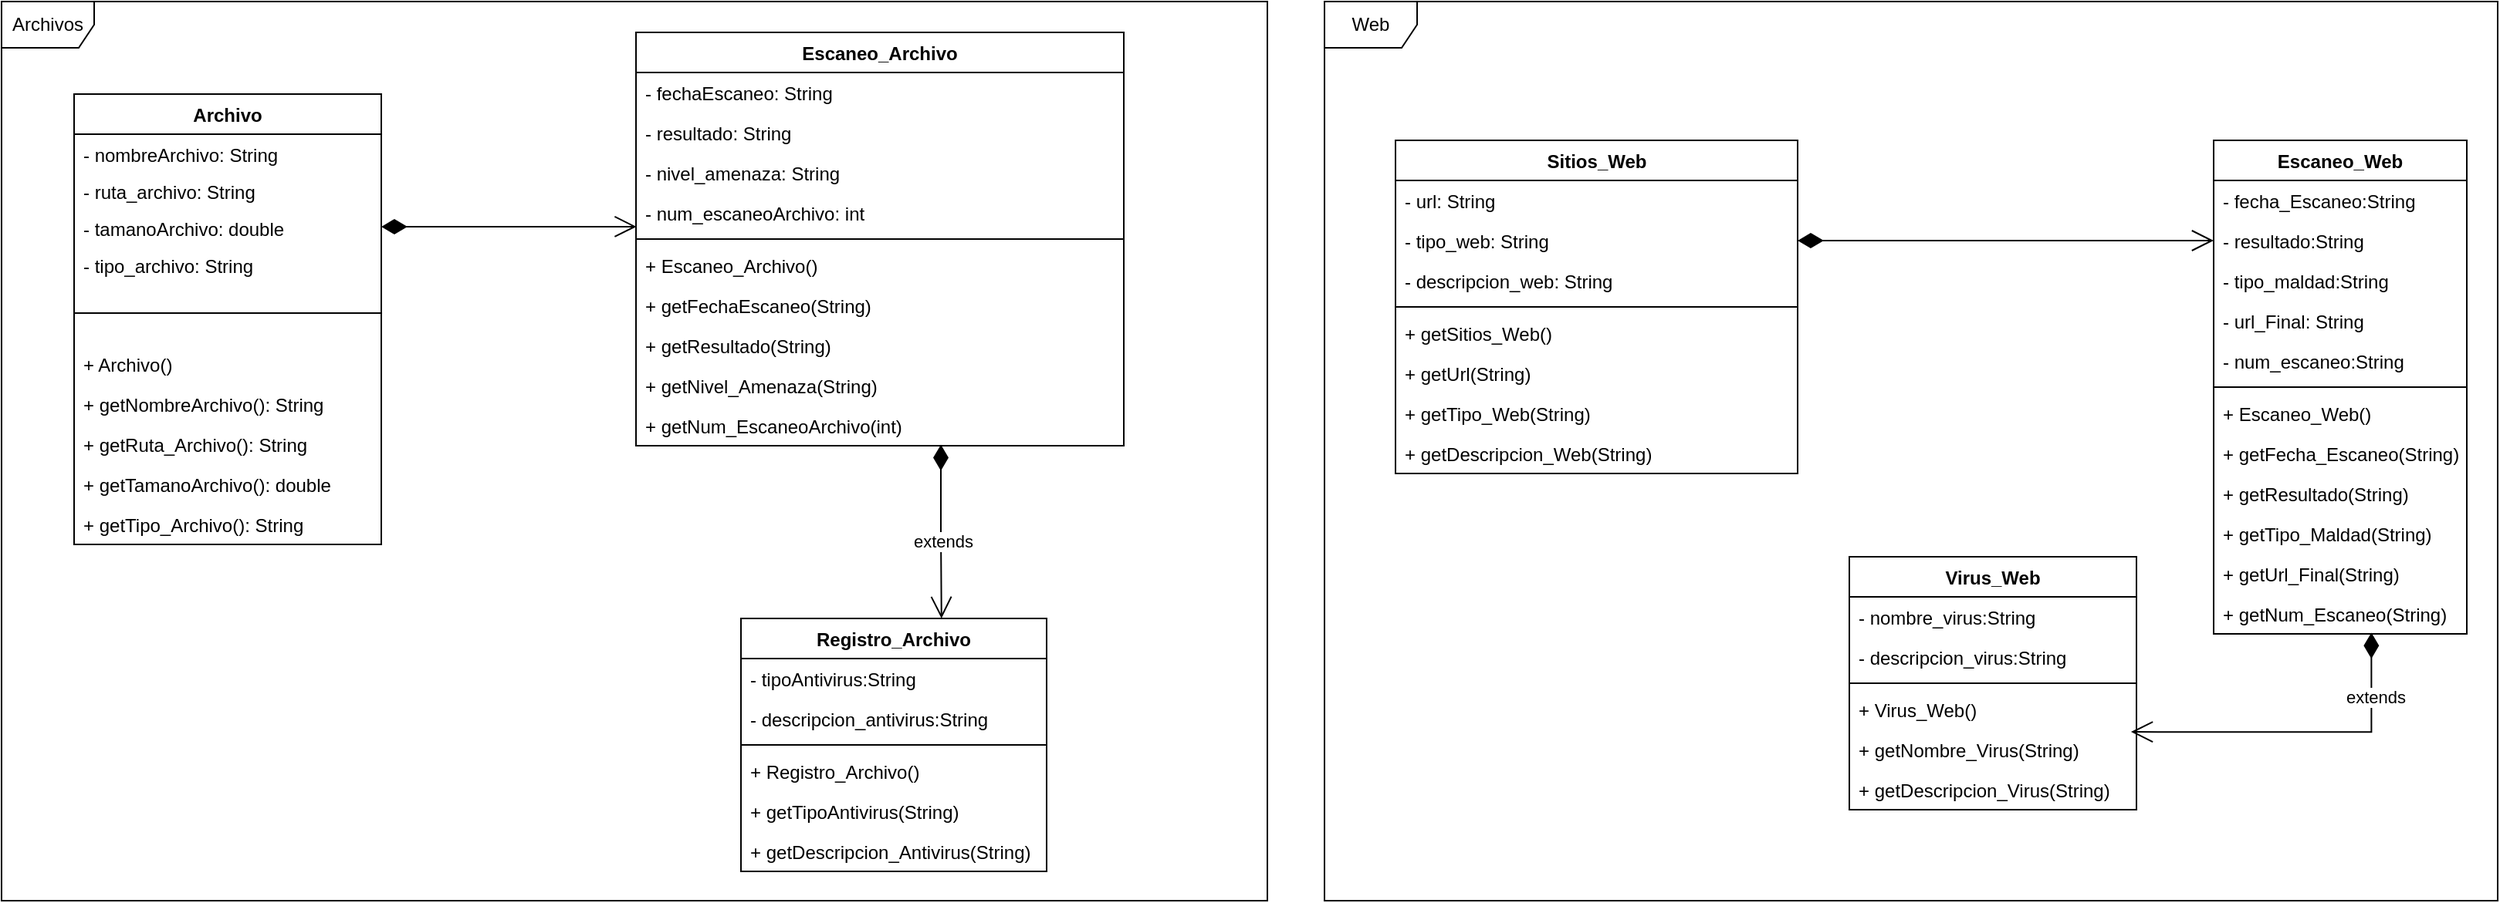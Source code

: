 <mxfile version="24.2.7" type="device">
  <diagram name="Página-1" id="G72_Qj8Oc6Sg9WLM2mCJ">
    <mxGraphModel dx="2391" dy="1084" grid="1" gridSize="10" guides="1" tooltips="1" connect="1" arrows="1" fold="1" page="1" pageScale="1" pageWidth="827" pageHeight="1169" math="0" shadow="0">
      <root>
        <mxCell id="0" />
        <mxCell id="1" parent="0" />
        <mxCell id="DZl25Ap9Rd8woJodnhNc-1" value="Archivo" style="swimlane;fontStyle=1;align=center;verticalAlign=top;childLayout=stackLayout;horizontal=1;startSize=26;horizontalStack=0;resizeParent=1;resizeParentMax=0;resizeLast=0;collapsible=1;marginBottom=0;whiteSpace=wrap;html=1;" parent="1" vertex="1">
          <mxGeometry x="50" y="100" width="199" height="292" as="geometry" />
        </mxCell>
        <mxCell id="DZl25Ap9Rd8woJodnhNc-6" value="&lt;div&gt;- nombreArchivo: String&lt;/div&gt;&lt;div&gt;&lt;br&gt;&lt;/div&gt;" style="text;strokeColor=none;fillColor=none;align=left;verticalAlign=top;spacingLeft=4;spacingRight=4;overflow=hidden;rotatable=0;points=[[0,0.5],[1,0.5]];portConstraint=eastwest;whiteSpace=wrap;html=1;" parent="DZl25Ap9Rd8woJodnhNc-1" vertex="1">
          <mxGeometry y="26" width="199" height="24" as="geometry" />
        </mxCell>
        <mxCell id="DZl25Ap9Rd8woJodnhNc-7" value="&lt;div&gt;- ruta_archivo: String&lt;/div&gt;&lt;div&gt;&lt;br&gt;&lt;/div&gt;" style="text;strokeColor=none;fillColor=none;align=left;verticalAlign=top;spacingLeft=4;spacingRight=4;overflow=hidden;rotatable=0;points=[[0,0.5],[1,0.5]];portConstraint=eastwest;whiteSpace=wrap;html=1;" parent="DZl25Ap9Rd8woJodnhNc-1" vertex="1">
          <mxGeometry y="50" width="199" height="24" as="geometry" />
        </mxCell>
        <mxCell id="DZl25Ap9Rd8woJodnhNc-9" value="&lt;div&gt;- tamanoArchivo: double&lt;/div&gt;&lt;div&gt;&lt;br&gt;&lt;/div&gt;" style="text;strokeColor=none;fillColor=none;align=left;verticalAlign=top;spacingLeft=4;spacingRight=4;overflow=hidden;rotatable=0;points=[[0,0.5],[1,0.5]];portConstraint=eastwest;whiteSpace=wrap;html=1;" parent="DZl25Ap9Rd8woJodnhNc-1" vertex="1">
          <mxGeometry y="74" width="199" height="24" as="geometry" />
        </mxCell>
        <mxCell id="DZl25Ap9Rd8woJodnhNc-8" value="&lt;div&gt;- tipo_archivo: String&lt;/div&gt;" style="text;strokeColor=none;fillColor=none;align=left;verticalAlign=top;spacingLeft=4;spacingRight=4;overflow=hidden;rotatable=0;points=[[0,0.5],[1,0.5]];portConstraint=eastwest;whiteSpace=wrap;html=1;" parent="DZl25Ap9Rd8woJodnhNc-1" vertex="1">
          <mxGeometry y="98" width="199" height="24" as="geometry" />
        </mxCell>
        <mxCell id="DZl25Ap9Rd8woJodnhNc-3" value="" style="line;strokeWidth=1;fillColor=none;align=left;verticalAlign=middle;spacingTop=-1;spacingLeft=3;spacingRight=3;rotatable=0;labelPosition=right;points=[];portConstraint=eastwest;strokeColor=inherit;" parent="DZl25Ap9Rd8woJodnhNc-1" vertex="1">
          <mxGeometry y="122" width="199" height="40" as="geometry" />
        </mxCell>
        <mxCell id="DZl25Ap9Rd8woJodnhNc-21" value="+ Archivo() " style="text;strokeColor=none;fillColor=none;align=left;verticalAlign=top;spacingLeft=4;spacingRight=4;overflow=hidden;rotatable=0;points=[[0,0.5],[1,0.5]];portConstraint=eastwest;whiteSpace=wrap;html=1;" parent="DZl25Ap9Rd8woJodnhNc-1" vertex="1">
          <mxGeometry y="162" width="199" height="26" as="geometry" />
        </mxCell>
        <mxCell id="DZl25Ap9Rd8woJodnhNc-4" value="+ getNombreArchivo(): String" style="text;strokeColor=none;fillColor=none;align=left;verticalAlign=top;spacingLeft=4;spacingRight=4;overflow=hidden;rotatable=0;points=[[0,0.5],[1,0.5]];portConstraint=eastwest;whiteSpace=wrap;html=1;" parent="DZl25Ap9Rd8woJodnhNc-1" vertex="1">
          <mxGeometry y="188" width="199" height="26" as="geometry" />
        </mxCell>
        <mxCell id="DZl25Ap9Rd8woJodnhNc-13" value="+ getRuta_Archivo(): String" style="text;strokeColor=none;fillColor=none;align=left;verticalAlign=top;spacingLeft=4;spacingRight=4;overflow=hidden;rotatable=0;points=[[0,0.5],[1,0.5]];portConstraint=eastwest;whiteSpace=wrap;html=1;" parent="DZl25Ap9Rd8woJodnhNc-1" vertex="1">
          <mxGeometry y="214" width="199" height="26" as="geometry" />
        </mxCell>
        <mxCell id="DZl25Ap9Rd8woJodnhNc-14" value="+ getTamanoArchivo(): double" style="text;strokeColor=none;fillColor=none;align=left;verticalAlign=top;spacingLeft=4;spacingRight=4;overflow=hidden;rotatable=0;points=[[0,0.5],[1,0.5]];portConstraint=eastwest;whiteSpace=wrap;html=1;" parent="DZl25Ap9Rd8woJodnhNc-1" vertex="1">
          <mxGeometry y="240" width="199" height="26" as="geometry" />
        </mxCell>
        <mxCell id="DZl25Ap9Rd8woJodnhNc-15" value="+ getTipo_Archivo(): String" style="text;strokeColor=none;fillColor=none;align=left;verticalAlign=top;spacingLeft=4;spacingRight=4;overflow=hidden;rotatable=0;points=[[0,0.5],[1,0.5]];portConstraint=eastwest;whiteSpace=wrap;html=1;" parent="DZl25Ap9Rd8woJodnhNc-1" vertex="1">
          <mxGeometry y="266" width="199" height="26" as="geometry" />
        </mxCell>
        <mxCell id="DZl25Ap9Rd8woJodnhNc-17" value="&lt;div&gt;Escaneo_Archivo&lt;/div&gt;" style="swimlane;fontStyle=1;align=center;verticalAlign=top;childLayout=stackLayout;horizontal=1;startSize=26;horizontalStack=0;resizeParent=1;resizeParentMax=0;resizeLast=0;collapsible=1;marginBottom=0;whiteSpace=wrap;html=1;" parent="1" vertex="1">
          <mxGeometry x="414" y="60" width="316" height="268" as="geometry" />
        </mxCell>
        <mxCell id="DZl25Ap9Rd8woJodnhNc-18" value="- fechaEscaneo: String" style="text;strokeColor=none;fillColor=none;align=left;verticalAlign=top;spacingLeft=4;spacingRight=4;overflow=hidden;rotatable=0;points=[[0,0.5],[1,0.5]];portConstraint=eastwest;whiteSpace=wrap;html=1;" parent="DZl25Ap9Rd8woJodnhNc-17" vertex="1">
          <mxGeometry y="26" width="316" height="26" as="geometry" />
        </mxCell>
        <mxCell id="DZl25Ap9Rd8woJodnhNc-26" value="- resultado: String" style="text;strokeColor=none;fillColor=none;align=left;verticalAlign=top;spacingLeft=4;spacingRight=4;overflow=hidden;rotatable=0;points=[[0,0.5],[1,0.5]];portConstraint=eastwest;whiteSpace=wrap;html=1;" parent="DZl25Ap9Rd8woJodnhNc-17" vertex="1">
          <mxGeometry y="52" width="316" height="26" as="geometry" />
        </mxCell>
        <mxCell id="RRqicuJDZkZT_NyBJH4z-5" value="- nivel_amenaza: String" style="text;strokeColor=none;fillColor=none;align=left;verticalAlign=top;spacingLeft=4;spacingRight=4;overflow=hidden;rotatable=0;points=[[0,0.5],[1,0.5]];portConstraint=eastwest;whiteSpace=wrap;html=1;" vertex="1" parent="DZl25Ap9Rd8woJodnhNc-17">
          <mxGeometry y="78" width="316" height="26" as="geometry" />
        </mxCell>
        <mxCell id="RRqicuJDZkZT_NyBJH4z-6" value="- num_escaneoArchivo: int" style="text;strokeColor=none;fillColor=none;align=left;verticalAlign=top;spacingLeft=4;spacingRight=4;overflow=hidden;rotatable=0;points=[[0,0.5],[1,0.5]];portConstraint=eastwest;whiteSpace=wrap;html=1;" vertex="1" parent="DZl25Ap9Rd8woJodnhNc-17">
          <mxGeometry y="104" width="316" height="26" as="geometry" />
        </mxCell>
        <mxCell id="DZl25Ap9Rd8woJodnhNc-19" value="" style="line;strokeWidth=1;fillColor=none;align=left;verticalAlign=middle;spacingTop=-1;spacingLeft=3;spacingRight=3;rotatable=0;labelPosition=right;points=[];portConstraint=eastwest;strokeColor=inherit;" parent="DZl25Ap9Rd8woJodnhNc-17" vertex="1">
          <mxGeometry y="130" width="316" height="8" as="geometry" />
        </mxCell>
        <mxCell id="DZl25Ap9Rd8woJodnhNc-20" value="+ Escaneo_Archivo()" style="text;strokeColor=none;fillColor=none;align=left;verticalAlign=top;spacingLeft=4;spacingRight=4;overflow=hidden;rotatable=0;points=[[0,0.5],[1,0.5]];portConstraint=eastwest;whiteSpace=wrap;html=1;" parent="DZl25Ap9Rd8woJodnhNc-17" vertex="1">
          <mxGeometry y="138" width="316" height="26" as="geometry" />
        </mxCell>
        <mxCell id="DZl25Ap9Rd8woJodnhNc-29" value="&lt;div&gt;+ getFechaEscaneo(String)&lt;/div&gt;" style="text;strokeColor=none;fillColor=none;align=left;verticalAlign=top;spacingLeft=4;spacingRight=4;overflow=hidden;rotatable=0;points=[[0,0.5],[1,0.5]];portConstraint=eastwest;whiteSpace=wrap;html=1;" parent="DZl25Ap9Rd8woJodnhNc-17" vertex="1">
          <mxGeometry y="164" width="316" height="26" as="geometry" />
        </mxCell>
        <mxCell id="DZl25Ap9Rd8woJodnhNc-30" value="&lt;div&gt;+ getResultado(String)&lt;/div&gt;" style="text;strokeColor=none;fillColor=none;align=left;verticalAlign=top;spacingLeft=4;spacingRight=4;overflow=hidden;rotatable=0;points=[[0,0.5],[1,0.5]];portConstraint=eastwest;whiteSpace=wrap;html=1;" parent="DZl25Ap9Rd8woJodnhNc-17" vertex="1">
          <mxGeometry y="190" width="316" height="26" as="geometry" />
        </mxCell>
        <mxCell id="RRqicuJDZkZT_NyBJH4z-7" value="&lt;div&gt;+ getNivel_Amenaza(String)&lt;/div&gt;" style="text;strokeColor=none;fillColor=none;align=left;verticalAlign=top;spacingLeft=4;spacingRight=4;overflow=hidden;rotatable=0;points=[[0,0.5],[1,0.5]];portConstraint=eastwest;whiteSpace=wrap;html=1;" vertex="1" parent="DZl25Ap9Rd8woJodnhNc-17">
          <mxGeometry y="216" width="316" height="26" as="geometry" />
        </mxCell>
        <mxCell id="RRqicuJDZkZT_NyBJH4z-8" value="&lt;div&gt;+ getNum_EscaneoArchivo(int)&lt;/div&gt;" style="text;strokeColor=none;fillColor=none;align=left;verticalAlign=top;spacingLeft=4;spacingRight=4;overflow=hidden;rotatable=0;points=[[0,0.5],[1,0.5]];portConstraint=eastwest;whiteSpace=wrap;html=1;" vertex="1" parent="DZl25Ap9Rd8woJodnhNc-17">
          <mxGeometry y="242" width="316" height="26" as="geometry" />
        </mxCell>
        <mxCell id="DZl25Ap9Rd8woJodnhNc-25" value="" style="endArrow=open;html=1;endSize=12;startArrow=diamondThin;startSize=14;startFill=1;edgeStyle=orthogonalEdgeStyle;align=left;verticalAlign=bottom;rounded=0;exitX=1;exitY=0.5;exitDx=0;exitDy=0;entryX=0.001;entryY=0.844;entryDx=0;entryDy=0;entryPerimeter=0;" parent="1" source="DZl25Ap9Rd8woJodnhNc-9" target="RRqicuJDZkZT_NyBJH4z-6" edge="1">
          <mxGeometry x="-0.25" y="50" relative="1" as="geometry">
            <mxPoint x="190" y="280" as="sourcePoint" />
            <mxPoint x="350" y="280" as="targetPoint" />
            <mxPoint as="offset" />
          </mxGeometry>
        </mxCell>
        <mxCell id="DZl25Ap9Rd8woJodnhNc-32" value="Registro_Archivo" style="swimlane;fontStyle=1;align=center;verticalAlign=top;childLayout=stackLayout;horizontal=1;startSize=26;horizontalStack=0;resizeParent=1;resizeParentMax=0;resizeLast=0;collapsible=1;marginBottom=0;whiteSpace=wrap;html=1;" parent="1" vertex="1">
          <mxGeometry x="482" y="440" width="198" height="164" as="geometry" />
        </mxCell>
        <mxCell id="DZl25Ap9Rd8woJodnhNc-33" value="&lt;div&gt;- tipoAntivirus:String&lt;/div&gt;" style="text;strokeColor=none;fillColor=none;align=left;verticalAlign=top;spacingLeft=4;spacingRight=4;overflow=hidden;rotatable=0;points=[[0,0.5],[1,0.5]];portConstraint=eastwest;whiteSpace=wrap;html=1;" parent="DZl25Ap9Rd8woJodnhNc-32" vertex="1">
          <mxGeometry y="26" width="198" height="26" as="geometry" />
        </mxCell>
        <mxCell id="DZl25Ap9Rd8woJodnhNc-37" value="&lt;div&gt;- descripcion_antivirus:String&lt;/div&gt;" style="text;strokeColor=none;fillColor=none;align=left;verticalAlign=top;spacingLeft=4;spacingRight=4;overflow=hidden;rotatable=0;points=[[0,0.5],[1,0.5]];portConstraint=eastwest;whiteSpace=wrap;html=1;" parent="DZl25Ap9Rd8woJodnhNc-32" vertex="1">
          <mxGeometry y="52" width="198" height="26" as="geometry" />
        </mxCell>
        <mxCell id="DZl25Ap9Rd8woJodnhNc-34" value="" style="line;strokeWidth=1;fillColor=none;align=left;verticalAlign=middle;spacingTop=-1;spacingLeft=3;spacingRight=3;rotatable=0;labelPosition=right;points=[];portConstraint=eastwest;strokeColor=inherit;" parent="DZl25Ap9Rd8woJodnhNc-32" vertex="1">
          <mxGeometry y="78" width="198" height="8" as="geometry" />
        </mxCell>
        <mxCell id="DZl25Ap9Rd8woJodnhNc-35" value="+ Registro_Archivo()" style="text;strokeColor=none;fillColor=none;align=left;verticalAlign=top;spacingLeft=4;spacingRight=4;overflow=hidden;rotatable=0;points=[[0,0.5],[1,0.5]];portConstraint=eastwest;whiteSpace=wrap;html=1;" parent="DZl25Ap9Rd8woJodnhNc-32" vertex="1">
          <mxGeometry y="86" width="198" height="26" as="geometry" />
        </mxCell>
        <mxCell id="DZl25Ap9Rd8woJodnhNc-38" value="+ getTipoAntivirus(String)" style="text;strokeColor=none;fillColor=none;align=left;verticalAlign=top;spacingLeft=4;spacingRight=4;overflow=hidden;rotatable=0;points=[[0,0.5],[1,0.5]];portConstraint=eastwest;whiteSpace=wrap;html=1;" parent="DZl25Ap9Rd8woJodnhNc-32" vertex="1">
          <mxGeometry y="112" width="198" height="26" as="geometry" />
        </mxCell>
        <mxCell id="DZl25Ap9Rd8woJodnhNc-39" value="+ getDescripcion_Antivirus(String)" style="text;strokeColor=none;fillColor=none;align=left;verticalAlign=top;spacingLeft=4;spacingRight=4;overflow=hidden;rotatable=0;points=[[0,0.5],[1,0.5]];portConstraint=eastwest;whiteSpace=wrap;html=1;" parent="DZl25Ap9Rd8woJodnhNc-32" vertex="1">
          <mxGeometry y="138" width="198" height="26" as="geometry" />
        </mxCell>
        <mxCell id="DZl25Ap9Rd8woJodnhNc-40" value="extends" style="endArrow=open;html=1;endSize=12;startArrow=diamondThin;startSize=14;startFill=1;edgeStyle=orthogonalEdgeStyle;align=left;verticalAlign=bottom;rounded=0;exitX=0.625;exitY=0.974;exitDx=0;exitDy=0;exitPerimeter=0;entryX=0.656;entryY=0;entryDx=0;entryDy=0;entryPerimeter=0;" parent="1" source="RRqicuJDZkZT_NyBJH4z-8" target="DZl25Ap9Rd8woJodnhNc-32" edge="1">
          <mxGeometry x="0.28" y="-20" relative="1" as="geometry">
            <mxPoint x="550" y="340" as="sourcePoint" />
            <mxPoint x="690" y="400" as="targetPoint" />
            <mxPoint as="offset" />
            <Array as="points" />
          </mxGeometry>
        </mxCell>
        <mxCell id="DZl25Ap9Rd8woJodnhNc-41" value="Archivos" style="shape=umlFrame;whiteSpace=wrap;html=1;pointerEvents=0;" parent="1" vertex="1">
          <mxGeometry x="3" y="40" width="820" height="583" as="geometry" />
        </mxCell>
        <mxCell id="DZl25Ap9Rd8woJodnhNc-42" value="Sitios_Web" style="swimlane;fontStyle=1;align=center;verticalAlign=top;childLayout=stackLayout;horizontal=1;startSize=26;horizontalStack=0;resizeParent=1;resizeParentMax=0;resizeLast=0;collapsible=1;marginBottom=0;whiteSpace=wrap;html=1;" parent="1" vertex="1">
          <mxGeometry x="906" y="130" width="260.5" height="216" as="geometry" />
        </mxCell>
        <mxCell id="DZl25Ap9Rd8woJodnhNc-43" value="&lt;div&gt;- url: String&lt;/div&gt;" style="text;strokeColor=none;fillColor=none;align=left;verticalAlign=top;spacingLeft=4;spacingRight=4;overflow=hidden;rotatable=0;points=[[0,0.5],[1,0.5]];portConstraint=eastwest;whiteSpace=wrap;html=1;" parent="DZl25Ap9Rd8woJodnhNc-42" vertex="1">
          <mxGeometry y="26" width="260.5" height="26" as="geometry" />
        </mxCell>
        <mxCell id="RUHcAvcR4aAkWUWk8IXR-1" value="&lt;div&gt;- tipo_web: String&lt;/div&gt;" style="text;strokeColor=none;fillColor=none;align=left;verticalAlign=top;spacingLeft=4;spacingRight=4;overflow=hidden;rotatable=0;points=[[0,0.5],[1,0.5]];portConstraint=eastwest;whiteSpace=wrap;html=1;" parent="DZl25Ap9Rd8woJodnhNc-42" vertex="1">
          <mxGeometry y="52" width="260.5" height="26" as="geometry" />
        </mxCell>
        <mxCell id="RUHcAvcR4aAkWUWk8IXR-2" value="&lt;div&gt;- descripcion_web: String&lt;/div&gt;" style="text;strokeColor=none;fillColor=none;align=left;verticalAlign=top;spacingLeft=4;spacingRight=4;overflow=hidden;rotatable=0;points=[[0,0.5],[1,0.5]];portConstraint=eastwest;whiteSpace=wrap;html=1;" parent="DZl25Ap9Rd8woJodnhNc-42" vertex="1">
          <mxGeometry y="78" width="260.5" height="26" as="geometry" />
        </mxCell>
        <mxCell id="DZl25Ap9Rd8woJodnhNc-44" value="" style="line;strokeWidth=1;fillColor=none;align=left;verticalAlign=middle;spacingTop=-1;spacingLeft=3;spacingRight=3;rotatable=0;labelPosition=right;points=[];portConstraint=eastwest;strokeColor=inherit;" parent="DZl25Ap9Rd8woJodnhNc-42" vertex="1">
          <mxGeometry y="104" width="260.5" height="8" as="geometry" />
        </mxCell>
        <mxCell id="DZl25Ap9Rd8woJodnhNc-45" value="&lt;div&gt;+ getSitios_Web()&lt;/div&gt;&lt;div&gt;&lt;br&gt;&lt;/div&gt;" style="text;strokeColor=none;fillColor=none;align=left;verticalAlign=top;spacingLeft=4;spacingRight=4;overflow=hidden;rotatable=0;points=[[0,0.5],[1,0.5]];portConstraint=eastwest;whiteSpace=wrap;html=1;" parent="DZl25Ap9Rd8woJodnhNc-42" vertex="1">
          <mxGeometry y="112" width="260.5" height="26" as="geometry" />
        </mxCell>
        <mxCell id="RUHcAvcR4aAkWUWk8IXR-4" value="&lt;div&gt;+ getUrl(String)&lt;/div&gt;&lt;div&gt;&lt;br&gt;&lt;/div&gt;" style="text;strokeColor=none;fillColor=none;align=left;verticalAlign=top;spacingLeft=4;spacingRight=4;overflow=hidden;rotatable=0;points=[[0,0.5],[1,0.5]];portConstraint=eastwest;whiteSpace=wrap;html=1;" parent="DZl25Ap9Rd8woJodnhNc-42" vertex="1">
          <mxGeometry y="138" width="260.5" height="26" as="geometry" />
        </mxCell>
        <mxCell id="RUHcAvcR4aAkWUWk8IXR-5" value="&lt;div&gt;+ getTipo_Web(String)&lt;/div&gt;&lt;div&gt;&lt;br&gt;&lt;/div&gt;" style="text;strokeColor=none;fillColor=none;align=left;verticalAlign=top;spacingLeft=4;spacingRight=4;overflow=hidden;rotatable=0;points=[[0,0.5],[1,0.5]];portConstraint=eastwest;whiteSpace=wrap;html=1;" parent="DZl25Ap9Rd8woJodnhNc-42" vertex="1">
          <mxGeometry y="164" width="260.5" height="26" as="geometry" />
        </mxCell>
        <mxCell id="RRqicuJDZkZT_NyBJH4z-12" value="&lt;div&gt;+ getDescripcion_Web(String)&lt;/div&gt;&lt;div&gt;&lt;br&gt;&lt;/div&gt;" style="text;strokeColor=none;fillColor=none;align=left;verticalAlign=top;spacingLeft=4;spacingRight=4;overflow=hidden;rotatable=0;points=[[0,0.5],[1,0.5]];portConstraint=eastwest;whiteSpace=wrap;html=1;" vertex="1" parent="DZl25Ap9Rd8woJodnhNc-42">
          <mxGeometry y="190" width="260.5" height="26" as="geometry" />
        </mxCell>
        <mxCell id="RUHcAvcR4aAkWUWk8IXR-8" value="Escaneo_Web" style="swimlane;fontStyle=1;align=center;verticalAlign=top;childLayout=stackLayout;horizontal=1;startSize=26;horizontalStack=0;resizeParent=1;resizeParentMax=0;resizeLast=0;collapsible=1;marginBottom=0;whiteSpace=wrap;html=1;" parent="1" vertex="1">
          <mxGeometry x="1436" y="130" width="164" height="320" as="geometry" />
        </mxCell>
        <mxCell id="RUHcAvcR4aAkWUWk8IXR-9" value="- fecha_Escaneo:String" style="text;strokeColor=none;fillColor=none;align=left;verticalAlign=top;spacingLeft=4;spacingRight=4;overflow=hidden;rotatable=0;points=[[0,0.5],[1,0.5]];portConstraint=eastwest;whiteSpace=wrap;html=1;" parent="RUHcAvcR4aAkWUWk8IXR-8" vertex="1">
          <mxGeometry y="26" width="164" height="26" as="geometry" />
        </mxCell>
        <mxCell id="RUHcAvcR4aAkWUWk8IXR-12" value="- resultado:String" style="text;strokeColor=none;fillColor=none;align=left;verticalAlign=top;spacingLeft=4;spacingRight=4;overflow=hidden;rotatable=0;points=[[0,0.5],[1,0.5]];portConstraint=eastwest;whiteSpace=wrap;html=1;" parent="RUHcAvcR4aAkWUWk8IXR-8" vertex="1">
          <mxGeometry y="52" width="164" height="26" as="geometry" />
        </mxCell>
        <mxCell id="RRqicuJDZkZT_NyBJH4z-13" value="- tipo_maldad:String" style="text;strokeColor=none;fillColor=none;align=left;verticalAlign=top;spacingLeft=4;spacingRight=4;overflow=hidden;rotatable=0;points=[[0,0.5],[1,0.5]];portConstraint=eastwest;whiteSpace=wrap;html=1;" vertex="1" parent="RUHcAvcR4aAkWUWk8IXR-8">
          <mxGeometry y="78" width="164" height="26" as="geometry" />
        </mxCell>
        <mxCell id="RRqicuJDZkZT_NyBJH4z-11" value="&lt;div&gt;- url_Final: String&lt;/div&gt;" style="text;strokeColor=none;fillColor=none;align=left;verticalAlign=top;spacingLeft=4;spacingRight=4;overflow=hidden;rotatable=0;points=[[0,0.5],[1,0.5]];portConstraint=eastwest;whiteSpace=wrap;html=1;" vertex="1" parent="RUHcAvcR4aAkWUWk8IXR-8">
          <mxGeometry y="104" width="164" height="26" as="geometry" />
        </mxCell>
        <mxCell id="RRqicuJDZkZT_NyBJH4z-14" value="- num_escaneo:String" style="text;strokeColor=none;fillColor=none;align=left;verticalAlign=top;spacingLeft=4;spacingRight=4;overflow=hidden;rotatable=0;points=[[0,0.5],[1,0.5]];portConstraint=eastwest;whiteSpace=wrap;html=1;" vertex="1" parent="RUHcAvcR4aAkWUWk8IXR-8">
          <mxGeometry y="130" width="164" height="26" as="geometry" />
        </mxCell>
        <mxCell id="RUHcAvcR4aAkWUWk8IXR-10" value="" style="line;strokeWidth=1;fillColor=none;align=left;verticalAlign=middle;spacingTop=-1;spacingLeft=3;spacingRight=3;rotatable=0;labelPosition=right;points=[];portConstraint=eastwest;strokeColor=inherit;" parent="RUHcAvcR4aAkWUWk8IXR-8" vertex="1">
          <mxGeometry y="156" width="164" height="8" as="geometry" />
        </mxCell>
        <mxCell id="RUHcAvcR4aAkWUWk8IXR-11" value="+ Escaneo_Web()" style="text;strokeColor=none;fillColor=none;align=left;verticalAlign=top;spacingLeft=4;spacingRight=4;overflow=hidden;rotatable=0;points=[[0,0.5],[1,0.5]];portConstraint=eastwest;whiteSpace=wrap;html=1;" parent="RUHcAvcR4aAkWUWk8IXR-8" vertex="1">
          <mxGeometry y="164" width="164" height="26" as="geometry" />
        </mxCell>
        <mxCell id="RUHcAvcR4aAkWUWk8IXR-15" value="+ getFecha_Escaneo(String)" style="text;strokeColor=none;fillColor=none;align=left;verticalAlign=top;spacingLeft=4;spacingRight=4;overflow=hidden;rotatable=0;points=[[0,0.5],[1,0.5]];portConstraint=eastwest;whiteSpace=wrap;html=1;" parent="RUHcAvcR4aAkWUWk8IXR-8" vertex="1">
          <mxGeometry y="190" width="164" height="26" as="geometry" />
        </mxCell>
        <mxCell id="RUHcAvcR4aAkWUWk8IXR-16" value="+ getResultado(String)" style="text;strokeColor=none;fillColor=none;align=left;verticalAlign=top;spacingLeft=4;spacingRight=4;overflow=hidden;rotatable=0;points=[[0,0.5],[1,0.5]];portConstraint=eastwest;whiteSpace=wrap;html=1;" parent="RUHcAvcR4aAkWUWk8IXR-8" vertex="1">
          <mxGeometry y="216" width="164" height="26" as="geometry" />
        </mxCell>
        <mxCell id="RRqicuJDZkZT_NyBJH4z-15" value="+ getTipo_Maldad(String)" style="text;strokeColor=none;fillColor=none;align=left;verticalAlign=top;spacingLeft=4;spacingRight=4;overflow=hidden;rotatable=0;points=[[0,0.5],[1,0.5]];portConstraint=eastwest;whiteSpace=wrap;html=1;" vertex="1" parent="RUHcAvcR4aAkWUWk8IXR-8">
          <mxGeometry y="242" width="164" height="26" as="geometry" />
        </mxCell>
        <mxCell id="RUHcAvcR4aAkWUWk8IXR-6" value="&lt;div&gt;+ getUrl_Final(String)&lt;/div&gt;&lt;div&gt;&lt;br&gt;&lt;/div&gt;" style="text;strokeColor=none;fillColor=none;align=left;verticalAlign=top;spacingLeft=4;spacingRight=4;overflow=hidden;rotatable=0;points=[[0,0.5],[1,0.5]];portConstraint=eastwest;whiteSpace=wrap;html=1;" parent="RUHcAvcR4aAkWUWk8IXR-8" vertex="1">
          <mxGeometry y="268" width="164" height="26" as="geometry" />
        </mxCell>
        <mxCell id="RRqicuJDZkZT_NyBJH4z-16" value="+ getNum_Escaneo(String)" style="text;strokeColor=none;fillColor=none;align=left;verticalAlign=top;spacingLeft=4;spacingRight=4;overflow=hidden;rotatable=0;points=[[0,0.5],[1,0.5]];portConstraint=eastwest;whiteSpace=wrap;html=1;" vertex="1" parent="RUHcAvcR4aAkWUWk8IXR-8">
          <mxGeometry y="294" width="164" height="26" as="geometry" />
        </mxCell>
        <mxCell id="RUHcAvcR4aAkWUWk8IXR-19" value="Virus_Web" style="swimlane;fontStyle=1;align=center;verticalAlign=top;childLayout=stackLayout;horizontal=1;startSize=26;horizontalStack=0;resizeParent=1;resizeParentMax=0;resizeLast=0;collapsible=1;marginBottom=0;whiteSpace=wrap;html=1;" parent="1" vertex="1">
          <mxGeometry x="1200" y="400" width="186" height="164" as="geometry" />
        </mxCell>
        <mxCell id="RUHcAvcR4aAkWUWk8IXR-17" value="- nombre_virus:String" style="text;strokeColor=none;fillColor=none;align=left;verticalAlign=top;spacingLeft=4;spacingRight=4;overflow=hidden;rotatable=0;points=[[0,0.5],[1,0.5]];portConstraint=eastwest;whiteSpace=wrap;html=1;" parent="RUHcAvcR4aAkWUWk8IXR-19" vertex="1">
          <mxGeometry y="26" width="186" height="26" as="geometry" />
        </mxCell>
        <mxCell id="RRqicuJDZkZT_NyBJH4z-3" value="- descripcion_virus:String" style="text;strokeColor=none;fillColor=none;align=left;verticalAlign=top;spacingLeft=4;spacingRight=4;overflow=hidden;rotatable=0;points=[[0,0.5],[1,0.5]];portConstraint=eastwest;whiteSpace=wrap;html=1;" vertex="1" parent="RUHcAvcR4aAkWUWk8IXR-19">
          <mxGeometry y="52" width="186" height="26" as="geometry" />
        </mxCell>
        <mxCell id="RUHcAvcR4aAkWUWk8IXR-22" value="" style="line;strokeWidth=1;fillColor=none;align=left;verticalAlign=middle;spacingTop=-1;spacingLeft=3;spacingRight=3;rotatable=0;labelPosition=right;points=[];portConstraint=eastwest;strokeColor=inherit;" parent="RUHcAvcR4aAkWUWk8IXR-19" vertex="1">
          <mxGeometry y="78" width="186" height="8" as="geometry" />
        </mxCell>
        <mxCell id="RUHcAvcR4aAkWUWk8IXR-23" value="+ Virus_Web()" style="text;strokeColor=none;fillColor=none;align=left;verticalAlign=top;spacingLeft=4;spacingRight=4;overflow=hidden;rotatable=0;points=[[0,0.5],[1,0.5]];portConstraint=eastwest;whiteSpace=wrap;html=1;" parent="RUHcAvcR4aAkWUWk8IXR-19" vertex="1">
          <mxGeometry y="86" width="186" height="26" as="geometry" />
        </mxCell>
        <mxCell id="RUHcAvcR4aAkWUWk8IXR-18" value="+ getNombre_Virus(String)" style="text;strokeColor=none;fillColor=none;align=left;verticalAlign=top;spacingLeft=4;spacingRight=4;overflow=hidden;rotatable=0;points=[[0,0.5],[1,0.5]];portConstraint=eastwest;whiteSpace=wrap;html=1;" parent="RUHcAvcR4aAkWUWk8IXR-19" vertex="1">
          <mxGeometry y="112" width="186" height="26" as="geometry" />
        </mxCell>
        <mxCell id="RRqicuJDZkZT_NyBJH4z-4" value="&lt;div&gt;+ getDescripcion_Virus(String)&lt;/div&gt;" style="text;strokeColor=none;fillColor=none;align=left;verticalAlign=top;spacingLeft=4;spacingRight=4;overflow=hidden;rotatable=0;points=[[0,0.5],[1,0.5]];portConstraint=eastwest;whiteSpace=wrap;html=1;" vertex="1" parent="RUHcAvcR4aAkWUWk8IXR-19">
          <mxGeometry y="138" width="186" height="26" as="geometry" />
        </mxCell>
        <mxCell id="RUHcAvcR4aAkWUWk8IXR-26" value="" style="endArrow=open;html=1;endSize=12;startArrow=diamondThin;startSize=14;startFill=1;edgeStyle=orthogonalEdgeStyle;align=left;verticalAlign=bottom;rounded=0;exitX=1;exitY=0.5;exitDx=0;exitDy=0;entryX=0;entryY=0.5;entryDx=0;entryDy=0;" parent="1" source="RUHcAvcR4aAkWUWk8IXR-1" target="RUHcAvcR4aAkWUWk8IXR-12" edge="1">
          <mxGeometry x="-0.25" y="50" relative="1" as="geometry">
            <mxPoint x="1176" y="201" as="sourcePoint" />
            <mxPoint x="1381" y="200" as="targetPoint" />
            <mxPoint as="offset" />
          </mxGeometry>
        </mxCell>
        <mxCell id="RUHcAvcR4aAkWUWk8IXR-27" value="extends" style="endArrow=open;html=1;endSize=12;startArrow=diamondThin;startSize=14;startFill=1;edgeStyle=orthogonalEdgeStyle;align=left;verticalAlign=bottom;rounded=0;entryX=0.981;entryY=0.06;entryDx=0;entryDy=0;entryPerimeter=0;exitX=0.623;exitY=0.969;exitDx=0;exitDy=0;exitPerimeter=0;" parent="1" source="RRqicuJDZkZT_NyBJH4z-16" target="RUHcAvcR4aAkWUWk8IXR-18" edge="1">
          <mxGeometry x="-0.249" y="-14" relative="1" as="geometry">
            <mxPoint x="1535" y="440" as="sourcePoint" />
            <mxPoint x="1537" y="512" as="targetPoint" />
            <mxPoint as="offset" />
          </mxGeometry>
        </mxCell>
        <mxCell id="RUHcAvcR4aAkWUWk8IXR-28" value="Web" style="shape=umlFrame;whiteSpace=wrap;html=1;pointerEvents=0;" parent="1" vertex="1">
          <mxGeometry x="860" y="40" width="760" height="583" as="geometry" />
        </mxCell>
      </root>
    </mxGraphModel>
  </diagram>
</mxfile>
